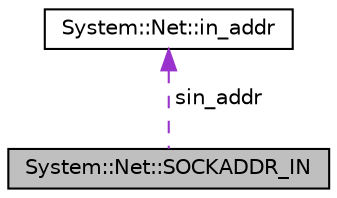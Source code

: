 digraph G
{
  edge [fontname="Helvetica",fontsize="10",labelfontname="Helvetica",labelfontsize="10"];
  node [fontname="Helvetica",fontsize="10",shape=record];
  Node1 [label="System::Net::SOCKADDR_IN",height=0.2,width=0.4,color="black", fillcolor="grey75", style="filled" fontcolor="black"];
  Node2 -> Node1 [dir="back",color="darkorchid3",fontsize="10",style="dashed",label=" sin_addr" ,fontname="Helvetica"];
  Node2 [label="System::Net::in_addr",height=0.2,width=0.4,color="black", fillcolor="white", style="filled",URL="$struct_system_1_1_net_1_1in__addr.html"];
}

